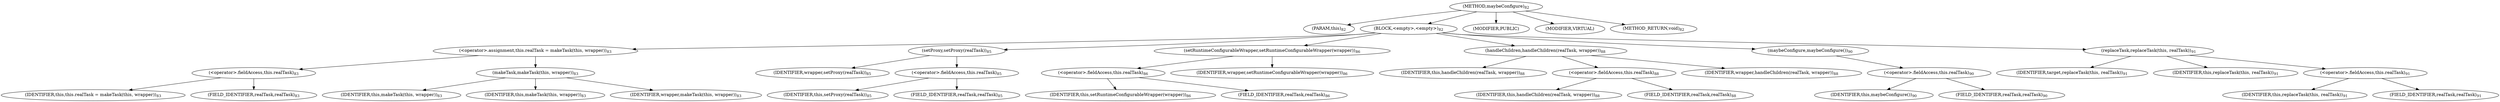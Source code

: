 digraph "maybeConfigure" {  
"59" [label = <(METHOD,maybeConfigure)<SUB>82</SUB>> ]
"6" [label = <(PARAM,this)<SUB>82</SUB>> ]
"60" [label = <(BLOCK,&lt;empty&gt;,&lt;empty&gt;)<SUB>82</SUB>> ]
"61" [label = <(&lt;operator&gt;.assignment,this.realTask = makeTask(this, wrapper))<SUB>83</SUB>> ]
"62" [label = <(&lt;operator&gt;.fieldAccess,this.realTask)<SUB>83</SUB>> ]
"63" [label = <(IDENTIFIER,this,this.realTask = makeTask(this, wrapper))<SUB>83</SUB>> ]
"64" [label = <(FIELD_IDENTIFIER,realTask,realTask)<SUB>83</SUB>> ]
"65" [label = <(makeTask,makeTask(this, wrapper))<SUB>83</SUB>> ]
"7" [label = <(IDENTIFIER,this,makeTask(this, wrapper))<SUB>83</SUB>> ]
"5" [label = <(IDENTIFIER,this,makeTask(this, wrapper))<SUB>83</SUB>> ]
"66" [label = <(IDENTIFIER,wrapper,makeTask(this, wrapper))<SUB>83</SUB>> ]
"67" [label = <(setProxy,setProxy(realTask))<SUB>85</SUB>> ]
"68" [label = <(IDENTIFIER,wrapper,setProxy(realTask))<SUB>85</SUB>> ]
"69" [label = <(&lt;operator&gt;.fieldAccess,this.realTask)<SUB>85</SUB>> ]
"70" [label = <(IDENTIFIER,this,setProxy(realTask))<SUB>85</SUB>> ]
"71" [label = <(FIELD_IDENTIFIER,realTask,realTask)<SUB>85</SUB>> ]
"72" [label = <(setRuntimeConfigurableWrapper,setRuntimeConfigurableWrapper(wrapper))<SUB>86</SUB>> ]
"73" [label = <(&lt;operator&gt;.fieldAccess,this.realTask)<SUB>86</SUB>> ]
"74" [label = <(IDENTIFIER,this,setRuntimeConfigurableWrapper(wrapper))<SUB>86</SUB>> ]
"75" [label = <(FIELD_IDENTIFIER,realTask,realTask)<SUB>86</SUB>> ]
"76" [label = <(IDENTIFIER,wrapper,setRuntimeConfigurableWrapper(wrapper))<SUB>86</SUB>> ]
"77" [label = <(handleChildren,handleChildren(realTask, wrapper))<SUB>88</SUB>> ]
"8" [label = <(IDENTIFIER,this,handleChildren(realTask, wrapper))<SUB>88</SUB>> ]
"78" [label = <(&lt;operator&gt;.fieldAccess,this.realTask)<SUB>88</SUB>> ]
"79" [label = <(IDENTIFIER,this,handleChildren(realTask, wrapper))<SUB>88</SUB>> ]
"80" [label = <(FIELD_IDENTIFIER,realTask,realTask)<SUB>88</SUB>> ]
"81" [label = <(IDENTIFIER,wrapper,handleChildren(realTask, wrapper))<SUB>88</SUB>> ]
"82" [label = <(maybeConfigure,maybeConfigure())<SUB>90</SUB>> ]
"83" [label = <(&lt;operator&gt;.fieldAccess,this.realTask)<SUB>90</SUB>> ]
"84" [label = <(IDENTIFIER,this,maybeConfigure())<SUB>90</SUB>> ]
"85" [label = <(FIELD_IDENTIFIER,realTask,realTask)<SUB>90</SUB>> ]
"86" [label = <(replaceTask,replaceTask(this, realTask))<SUB>91</SUB>> ]
"87" [label = <(IDENTIFIER,target,replaceTask(this, realTask))<SUB>91</SUB>> ]
"9" [label = <(IDENTIFIER,this,replaceTask(this, realTask))<SUB>91</SUB>> ]
"88" [label = <(&lt;operator&gt;.fieldAccess,this.realTask)<SUB>91</SUB>> ]
"89" [label = <(IDENTIFIER,this,replaceTask(this, realTask))<SUB>91</SUB>> ]
"90" [label = <(FIELD_IDENTIFIER,realTask,realTask)<SUB>91</SUB>> ]
"91" [label = <(MODIFIER,PUBLIC)> ]
"92" [label = <(MODIFIER,VIRTUAL)> ]
"93" [label = <(METHOD_RETURN,void)<SUB>82</SUB>> ]
  "59" -> "6" 
  "59" -> "60" 
  "59" -> "91" 
  "59" -> "92" 
  "59" -> "93" 
  "60" -> "61" 
  "60" -> "67" 
  "60" -> "72" 
  "60" -> "77" 
  "60" -> "82" 
  "60" -> "86" 
  "61" -> "62" 
  "61" -> "65" 
  "62" -> "63" 
  "62" -> "64" 
  "65" -> "7" 
  "65" -> "5" 
  "65" -> "66" 
  "67" -> "68" 
  "67" -> "69" 
  "69" -> "70" 
  "69" -> "71" 
  "72" -> "73" 
  "72" -> "76" 
  "73" -> "74" 
  "73" -> "75" 
  "77" -> "8" 
  "77" -> "78" 
  "77" -> "81" 
  "78" -> "79" 
  "78" -> "80" 
  "82" -> "83" 
  "83" -> "84" 
  "83" -> "85" 
  "86" -> "87" 
  "86" -> "9" 
  "86" -> "88" 
  "88" -> "89" 
  "88" -> "90" 
}
